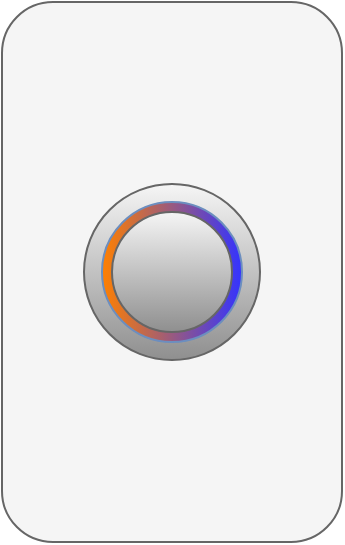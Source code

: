 <mxfile version="10.5.9" type="device"><diagram id="1yW1vg5ETGPyhRIYnBQd" name="Page-1"><mxGraphModel dx="537" dy="428" grid="1" gridSize="10" guides="1" tooltips="1" connect="1" arrows="1" fold="1" page="1" pageScale="1" pageWidth="1169" pageHeight="827" math="0" shadow="0"><root><mxCell id="0"/><mxCell id="1" parent="0"/><mxCell id="VT4l_nOzsDkGKx62rZir-2" value="" style="rounded=1;whiteSpace=wrap;html=1;fillColor=#f5f5f5;strokeColor=#666666;fontColor=#333333;" vertex="1" parent="1"><mxGeometry x="440" y="150" width="170" height="270" as="geometry"/></mxCell><mxCell id="VT4l_nOzsDkGKx62rZir-3" value="" style="ellipse;whiteSpace=wrap;html=1;aspect=fixed;fillColor=#f5f5f5;strokeColor=#666666;fontColor=#333333;gradientColor=#8F8F8F;" vertex="1" parent="1"><mxGeometry x="481" y="241" width="88" height="88" as="geometry"/></mxCell><mxCell id="VT4l_nOzsDkGKx62rZir-4" value="" style="ellipse;whiteSpace=wrap;html=1;aspect=fixed;fillColor=#3333FF;strokeColor=#6c8ebf;gradientColor=#FF8000;gradientDirection=west;" vertex="1" parent="1"><mxGeometry x="490" y="250" width="70" height="70" as="geometry"/></mxCell><mxCell id="VT4l_nOzsDkGKx62rZir-5" value="" style="ellipse;whiteSpace=wrap;html=1;aspect=fixed;fillColor=#f5f5f5;strokeColor=#666666;fontColor=#333333;gradientColor=#8F8F8F;" vertex="1" parent="1"><mxGeometry x="495" y="255" width="60" height="60" as="geometry"/></mxCell><mxCell id="VT4l_nOzsDkGKx62rZir-1" value="" style="shape=image;html=1;verticalAlign=top;verticalLabelPosition=bottom;labelBackgroundColor=#ffffff;imageAspect=0;aspect=fixed;image=https://cdn0.iconfinder.com/data/icons/ikooni-outline-free-basic/128/free-08-128.png" vertex="1" parent="1"><mxGeometry x="500" y="260" width="50" height="50" as="geometry"/></mxCell></root></mxGraphModel></diagram></mxfile>